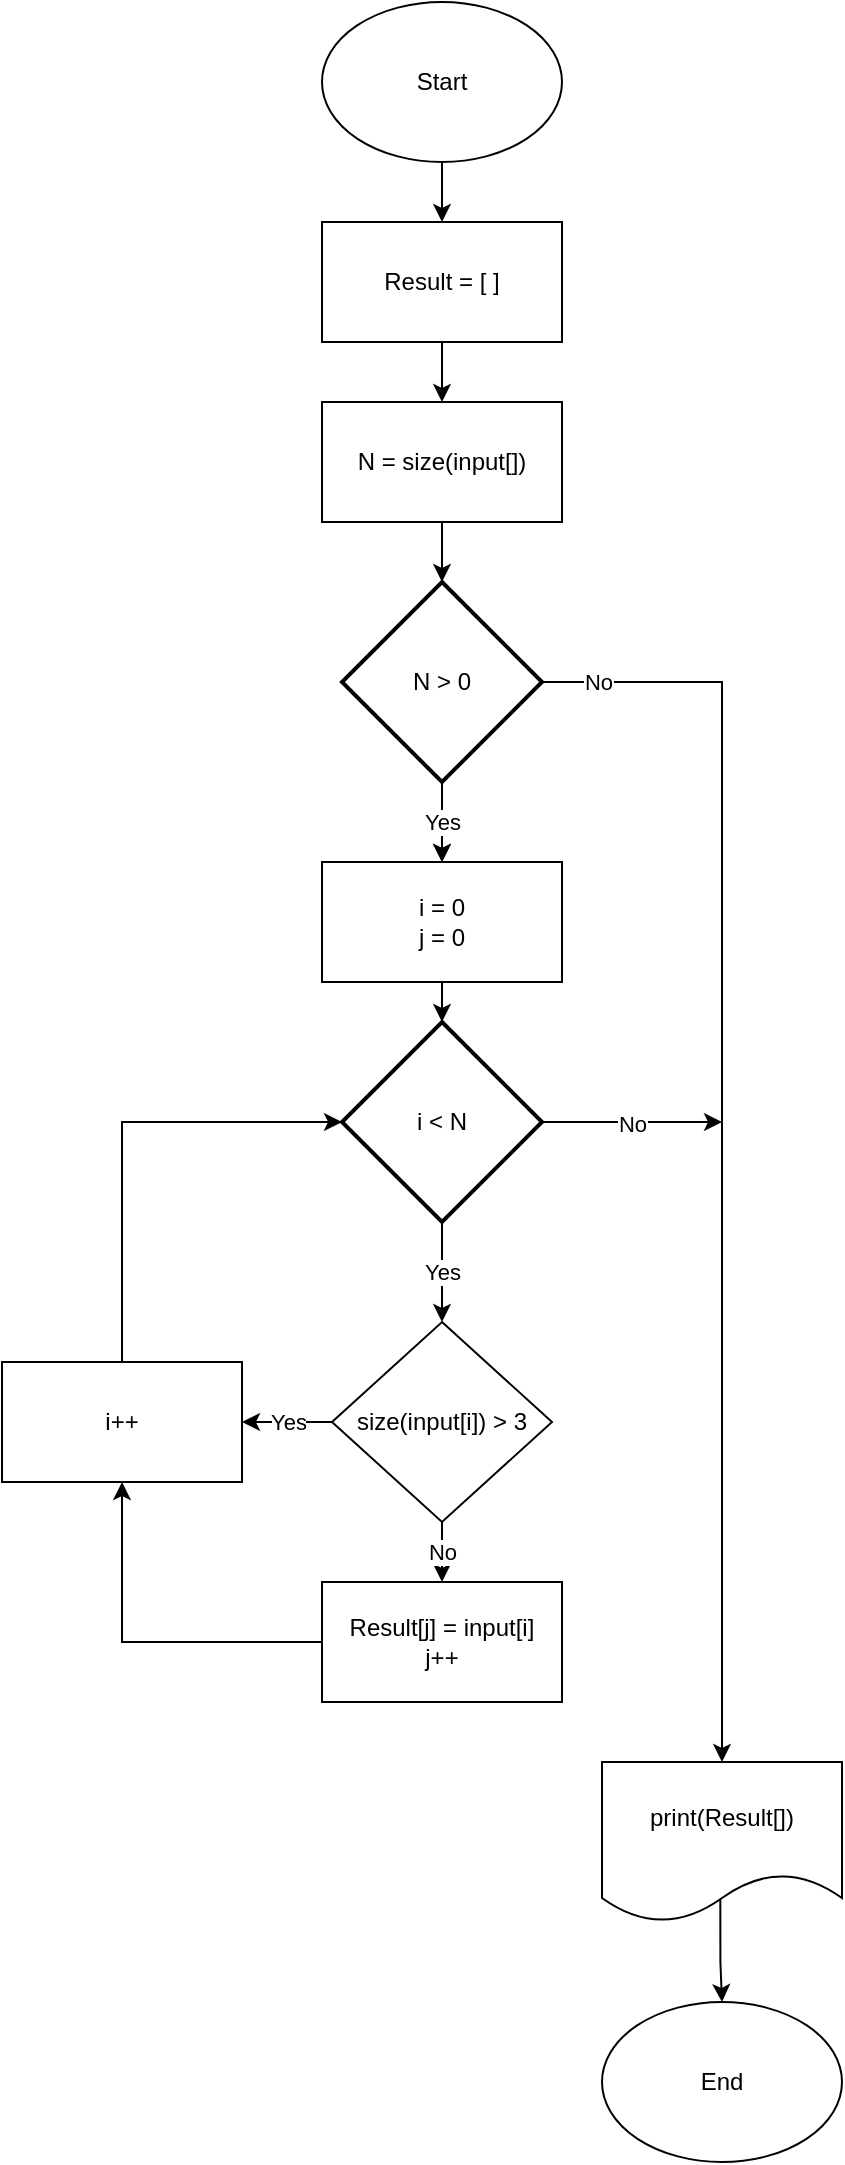 <mxfile version="20.6.2" type="device"><diagram id="C5RBs43oDa-KdzZeNtuy" name="Page-1"><mxGraphModel dx="1564" dy="828" grid="1" gridSize="10" guides="1" tooltips="1" connect="1" arrows="1" fold="1" page="1" pageScale="1" pageWidth="827" pageHeight="1169" math="0" shadow="0"><root><mxCell id="WIyWlLk6GJQsqaUBKTNV-0"/><mxCell id="WIyWlLk6GJQsqaUBKTNV-1" parent="WIyWlLk6GJQsqaUBKTNV-0"/><mxCell id="oJAkbdPxNuiKFn12TTjN-2" value="" style="edgeStyle=orthogonalEdgeStyle;rounded=0;orthogonalLoop=1;jettySize=auto;html=1;" edge="1" parent="WIyWlLk6GJQsqaUBKTNV-1" source="oJAkbdPxNuiKFn12TTjN-0" target="oJAkbdPxNuiKFn12TTjN-1"><mxGeometry relative="1" as="geometry"/></mxCell><mxCell id="oJAkbdPxNuiKFn12TTjN-0" value="Start" style="ellipse;whiteSpace=wrap;html=1;" vertex="1" parent="WIyWlLk6GJQsqaUBKTNV-1"><mxGeometry x="380" y="40" width="120" height="80" as="geometry"/></mxCell><mxCell id="oJAkbdPxNuiKFn12TTjN-6" value="" style="edgeStyle=orthogonalEdgeStyle;rounded=0;orthogonalLoop=1;jettySize=auto;html=1;" edge="1" parent="WIyWlLk6GJQsqaUBKTNV-1" source="oJAkbdPxNuiKFn12TTjN-1" target="oJAkbdPxNuiKFn12TTjN-5"><mxGeometry relative="1" as="geometry"/></mxCell><mxCell id="oJAkbdPxNuiKFn12TTjN-1" value="Result = [ ]" style="rounded=0;whiteSpace=wrap;html=1;" vertex="1" parent="WIyWlLk6GJQsqaUBKTNV-1"><mxGeometry x="380" y="150" width="120" height="60" as="geometry"/></mxCell><mxCell id="oJAkbdPxNuiKFn12TTjN-27" value="" style="edgeStyle=orthogonalEdgeStyle;rounded=0;orthogonalLoop=1;jettySize=auto;html=1;" edge="1" parent="WIyWlLk6GJQsqaUBKTNV-1" source="oJAkbdPxNuiKFn12TTjN-5" target="oJAkbdPxNuiKFn12TTjN-23"><mxGeometry relative="1" as="geometry"/></mxCell><mxCell id="oJAkbdPxNuiKFn12TTjN-5" value="N = size(input[])" style="rounded=0;whiteSpace=wrap;html=1;" vertex="1" parent="WIyWlLk6GJQsqaUBKTNV-1"><mxGeometry x="380" y="240" width="120" height="60" as="geometry"/></mxCell><mxCell id="oJAkbdPxNuiKFn12TTjN-28" value="Yes" style="edgeStyle=orthogonalEdgeStyle;rounded=0;orthogonalLoop=1;jettySize=auto;html=1;" edge="1" parent="WIyWlLk6GJQsqaUBKTNV-1" source="oJAkbdPxNuiKFn12TTjN-11" target="oJAkbdPxNuiKFn12TTjN-17"><mxGeometry relative="1" as="geometry"/></mxCell><mxCell id="oJAkbdPxNuiKFn12TTjN-42" value="No" style="edgeStyle=orthogonalEdgeStyle;rounded=0;orthogonalLoop=1;jettySize=auto;html=1;" edge="1" parent="WIyWlLk6GJQsqaUBKTNV-1" source="oJAkbdPxNuiKFn12TTjN-11"><mxGeometry relative="1" as="geometry"><mxPoint x="580" y="600" as="targetPoint"/></mxGeometry></mxCell><mxCell id="oJAkbdPxNuiKFn12TTjN-11" value="i &amp;lt; N" style="strokeWidth=2;html=1;shape=mxgraph.flowchart.decision;whiteSpace=wrap;" vertex="1" parent="WIyWlLk6GJQsqaUBKTNV-1"><mxGeometry x="390" y="550" width="100" height="100" as="geometry"/></mxCell><mxCell id="oJAkbdPxNuiKFn12TTjN-15" value="" style="edgeStyle=orthogonalEdgeStyle;rounded=0;orthogonalLoop=1;jettySize=auto;html=1;" edge="1" parent="WIyWlLk6GJQsqaUBKTNV-1" source="oJAkbdPxNuiKFn12TTjN-13" target="oJAkbdPxNuiKFn12TTjN-11"><mxGeometry relative="1" as="geometry"/></mxCell><mxCell id="oJAkbdPxNuiKFn12TTjN-13" value="i = 0&lt;br&gt;j = 0" style="rounded=0;whiteSpace=wrap;html=1;" vertex="1" parent="WIyWlLk6GJQsqaUBKTNV-1"><mxGeometry x="380" y="470" width="120" height="60" as="geometry"/></mxCell><mxCell id="oJAkbdPxNuiKFn12TTjN-30" value="No" style="edgeStyle=orthogonalEdgeStyle;rounded=0;orthogonalLoop=1;jettySize=auto;html=1;" edge="1" parent="WIyWlLk6GJQsqaUBKTNV-1" source="oJAkbdPxNuiKFn12TTjN-17" target="oJAkbdPxNuiKFn12TTjN-29"><mxGeometry relative="1" as="geometry"/></mxCell><mxCell id="oJAkbdPxNuiKFn12TTjN-36" value="Yes" style="edgeStyle=orthogonalEdgeStyle;rounded=0;orthogonalLoop=1;jettySize=auto;html=1;" edge="1" parent="WIyWlLk6GJQsqaUBKTNV-1" source="oJAkbdPxNuiKFn12TTjN-17" target="oJAkbdPxNuiKFn12TTjN-35"><mxGeometry relative="1" as="geometry"/></mxCell><mxCell id="oJAkbdPxNuiKFn12TTjN-17" value="size(input[i]) &amp;gt; 3" style="rhombus;whiteSpace=wrap;html=1;" vertex="1" parent="WIyWlLk6GJQsqaUBKTNV-1"><mxGeometry x="385" y="700" width="110" height="100" as="geometry"/></mxCell><mxCell id="oJAkbdPxNuiKFn12TTjN-25" value="" style="edgeStyle=orthogonalEdgeStyle;rounded=0;orthogonalLoop=1;jettySize=auto;html=1;" edge="1" parent="WIyWlLk6GJQsqaUBKTNV-1" source="oJAkbdPxNuiKFn12TTjN-23" target="oJAkbdPxNuiKFn12TTjN-13"><mxGeometry relative="1" as="geometry"/></mxCell><mxCell id="oJAkbdPxNuiKFn12TTjN-26" value="Yes" style="edgeStyle=orthogonalEdgeStyle;rounded=0;orthogonalLoop=1;jettySize=auto;html=1;" edge="1" parent="WIyWlLk6GJQsqaUBKTNV-1" source="oJAkbdPxNuiKFn12TTjN-23" target="oJAkbdPxNuiKFn12TTjN-13"><mxGeometry relative="1" as="geometry"/></mxCell><mxCell id="oJAkbdPxNuiKFn12TTjN-40" value="No" style="edgeStyle=orthogonalEdgeStyle;rounded=0;orthogonalLoop=1;jettySize=auto;html=1;" edge="1" parent="WIyWlLk6GJQsqaUBKTNV-1" source="oJAkbdPxNuiKFn12TTjN-23"><mxGeometry x="-0.911" relative="1" as="geometry"><mxPoint x="580" y="920" as="targetPoint"/><Array as="points"><mxPoint x="580" y="380"/></Array><mxPoint as="offset"/></mxGeometry></mxCell><mxCell id="oJAkbdPxNuiKFn12TTjN-23" value="N &amp;gt; 0" style="strokeWidth=2;html=1;shape=mxgraph.flowchart.decision;whiteSpace=wrap;" vertex="1" parent="WIyWlLk6GJQsqaUBKTNV-1"><mxGeometry x="390" y="330" width="100" height="100" as="geometry"/></mxCell><mxCell id="oJAkbdPxNuiKFn12TTjN-34" value="" style="edgeStyle=orthogonalEdgeStyle;rounded=0;orthogonalLoop=1;jettySize=auto;html=1;entryX=0.5;entryY=1;entryDx=0;entryDy=0;" edge="1" parent="WIyWlLk6GJQsqaUBKTNV-1" source="oJAkbdPxNuiKFn12TTjN-29" target="oJAkbdPxNuiKFn12TTjN-35"><mxGeometry relative="1" as="geometry"><mxPoint x="260" y="770" as="targetPoint"/></mxGeometry></mxCell><mxCell id="oJAkbdPxNuiKFn12TTjN-29" value="Result[j] = input[i]&lt;br&gt;j++" style="rounded=0;whiteSpace=wrap;html=1;" vertex="1" parent="WIyWlLk6GJQsqaUBKTNV-1"><mxGeometry x="380" y="830" width="120" height="60" as="geometry"/></mxCell><mxCell id="oJAkbdPxNuiKFn12TTjN-38" value="" style="edgeStyle=orthogonalEdgeStyle;rounded=0;orthogonalLoop=1;jettySize=auto;html=1;entryX=0;entryY=0.5;entryDx=0;entryDy=0;entryPerimeter=0;exitX=0.5;exitY=0;exitDx=0;exitDy=0;" edge="1" parent="WIyWlLk6GJQsqaUBKTNV-1" source="oJAkbdPxNuiKFn12TTjN-35" target="oJAkbdPxNuiKFn12TTjN-11"><mxGeometry relative="1" as="geometry"><mxPoint x="280" y="610" as="targetPoint"/></mxGeometry></mxCell><mxCell id="oJAkbdPxNuiKFn12TTjN-35" value="i++" style="rounded=0;whiteSpace=wrap;html=1;" vertex="1" parent="WIyWlLk6GJQsqaUBKTNV-1"><mxGeometry x="220" y="720" width="120" height="60" as="geometry"/></mxCell><mxCell id="oJAkbdPxNuiKFn12TTjN-45" value="" style="edgeStyle=orthogonalEdgeStyle;rounded=0;orthogonalLoop=1;jettySize=auto;html=1;exitX=0.493;exitY=0.843;exitDx=0;exitDy=0;exitPerimeter=0;" edge="1" parent="WIyWlLk6GJQsqaUBKTNV-1" source="oJAkbdPxNuiKFn12TTjN-43" target="oJAkbdPxNuiKFn12TTjN-44"><mxGeometry relative="1" as="geometry"/></mxCell><mxCell id="oJAkbdPxNuiKFn12TTjN-43" value="print(Result[])" style="shape=document;whiteSpace=wrap;html=1;boundedLbl=1;" vertex="1" parent="WIyWlLk6GJQsqaUBKTNV-1"><mxGeometry x="520" y="920" width="120" height="80" as="geometry"/></mxCell><mxCell id="oJAkbdPxNuiKFn12TTjN-44" value="End" style="ellipse;whiteSpace=wrap;html=1;" vertex="1" parent="WIyWlLk6GJQsqaUBKTNV-1"><mxGeometry x="520" y="1040" width="120" height="80" as="geometry"/></mxCell></root></mxGraphModel></diagram></mxfile>